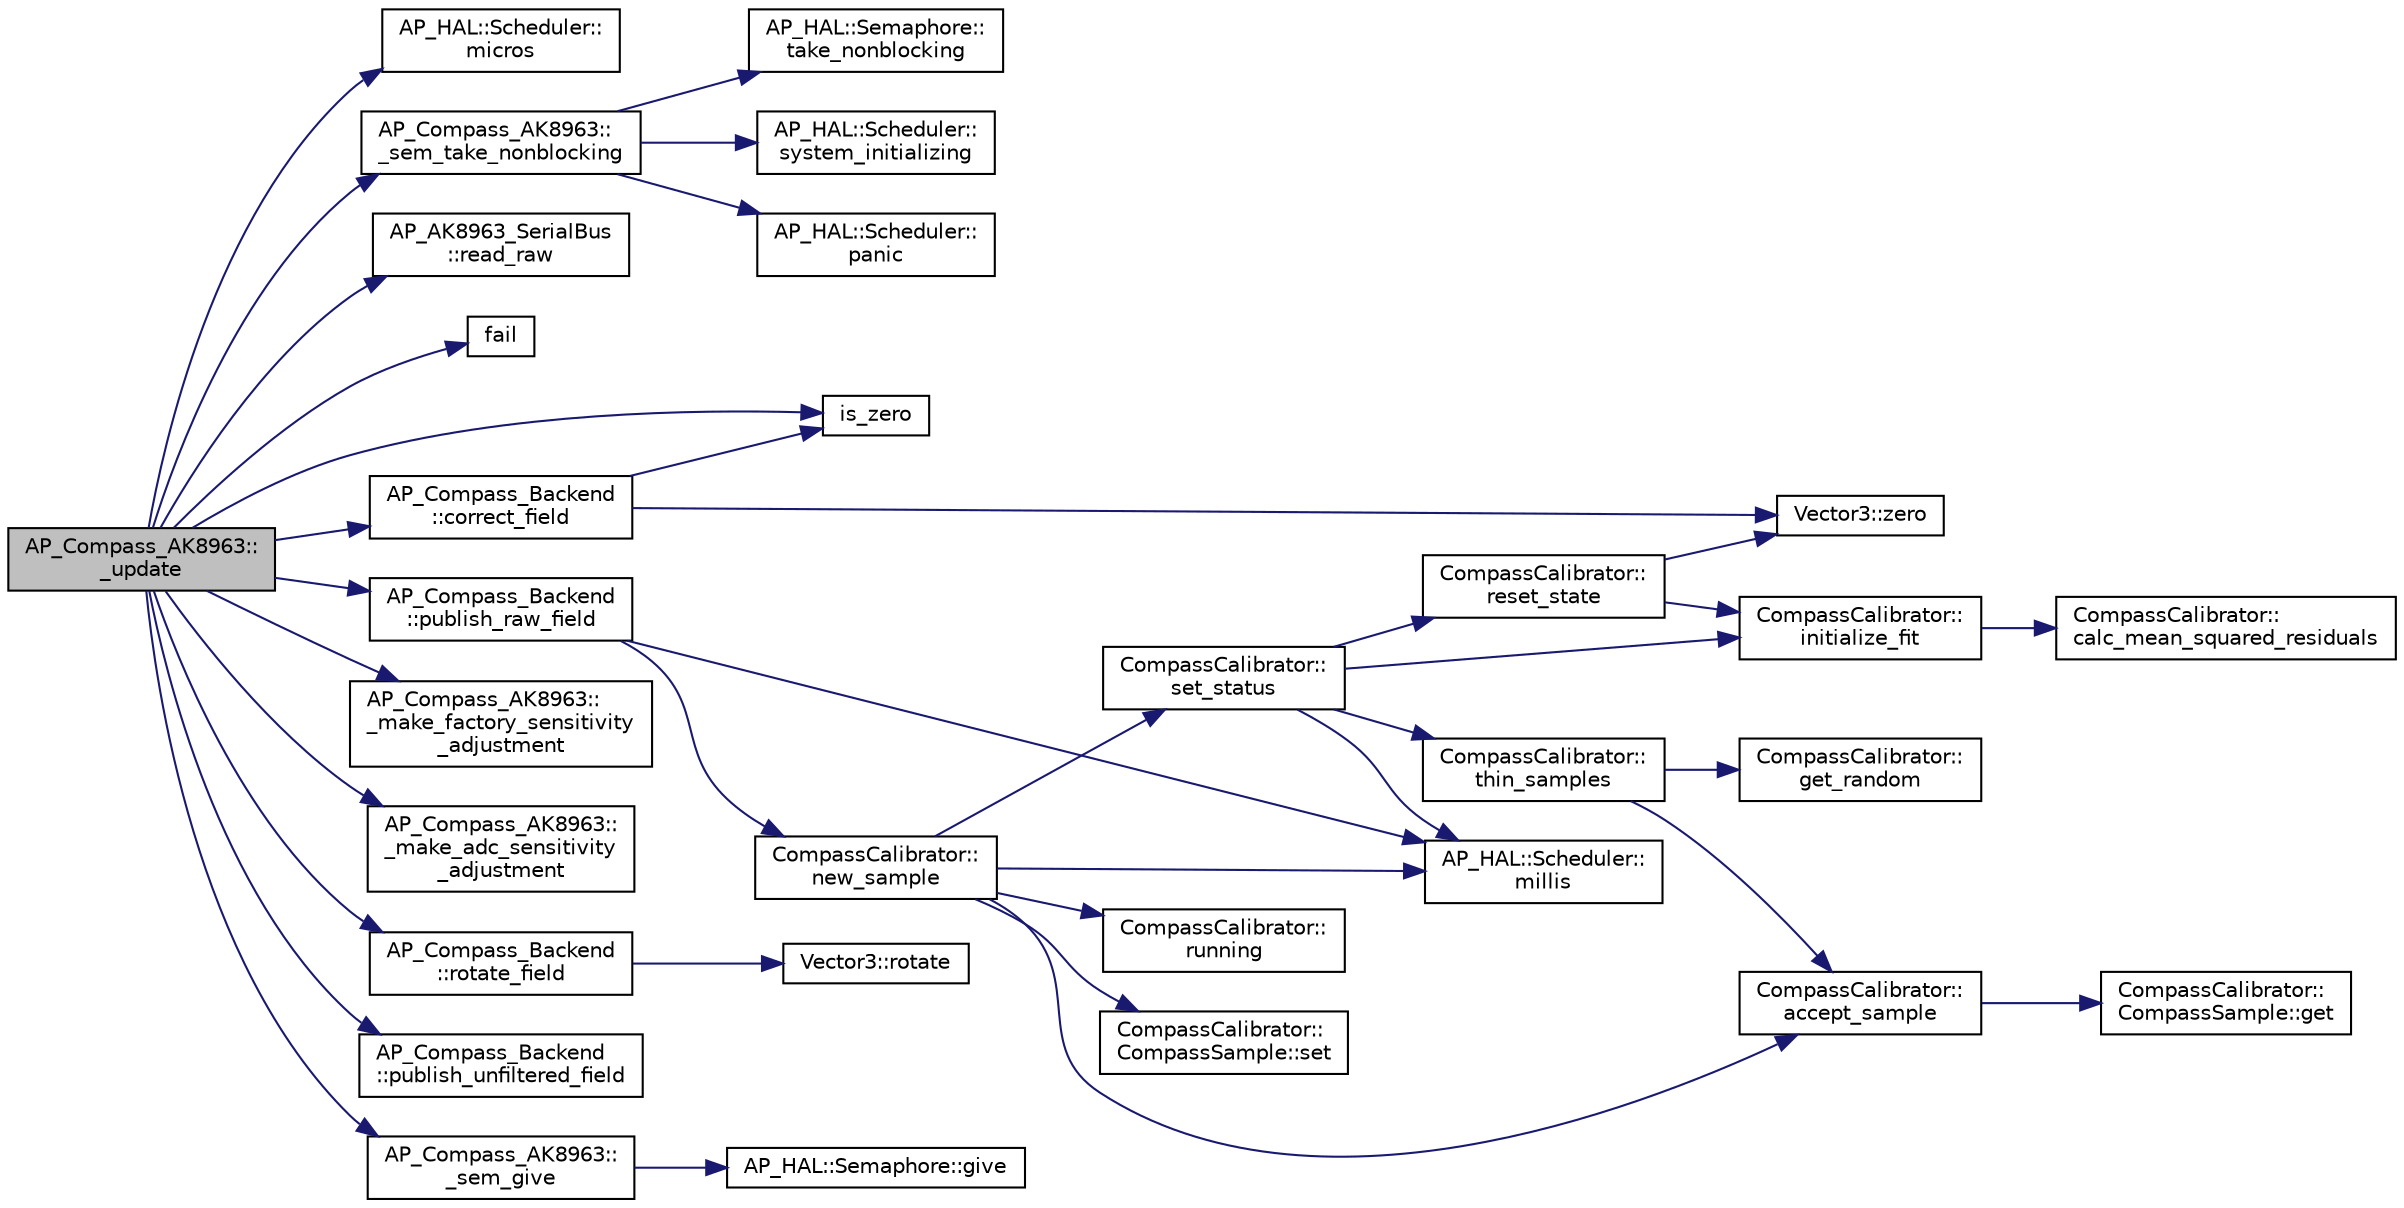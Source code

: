 digraph "AP_Compass_AK8963::_update"
{
 // INTERACTIVE_SVG=YES
  edge [fontname="Helvetica",fontsize="10",labelfontname="Helvetica",labelfontsize="10"];
  node [fontname="Helvetica",fontsize="10",shape=record];
  rankdir="LR";
  Node1 [label="AP_Compass_AK8963::\l_update",height=0.2,width=0.4,color="black", fillcolor="grey75", style="filled", fontcolor="black"];
  Node1 -> Node2 [color="midnightblue",fontsize="10",style="solid",fontname="Helvetica"];
  Node2 [label="AP_HAL::Scheduler::\lmicros",height=0.2,width=0.4,color="black", fillcolor="white", style="filled",URL="$classAP__HAL_1_1Scheduler.html#add46d722bfb08a16f220e63591654e46"];
  Node1 -> Node3 [color="midnightblue",fontsize="10",style="solid",fontname="Helvetica"];
  Node3 [label="AP_Compass_AK8963::\l_sem_take_nonblocking",height=0.2,width=0.4,color="black", fillcolor="white", style="filled",URL="$classAP__Compass__AK8963.html#a48b53915e99ea2fc04a2ed795a978820"];
  Node3 -> Node4 [color="midnightblue",fontsize="10",style="solid",fontname="Helvetica"];
  Node4 [label="AP_HAL::Semaphore::\ltake_nonblocking",height=0.2,width=0.4,color="black", fillcolor="white", style="filled",URL="$classAP__HAL_1_1Semaphore.html#a266e91db5eecb64d8b934d09f5e972cf"];
  Node3 -> Node5 [color="midnightblue",fontsize="10",style="solid",fontname="Helvetica"];
  Node5 [label="AP_HAL::Scheduler::\lsystem_initializing",height=0.2,width=0.4,color="black", fillcolor="white", style="filled",URL="$classAP__HAL_1_1Scheduler.html#aff08efd498147eefe68ee91cbc03e744"];
  Node3 -> Node6 [color="midnightblue",fontsize="10",style="solid",fontname="Helvetica"];
  Node6 [label="AP_HAL::Scheduler::\lpanic",height=0.2,width=0.4,color="black", fillcolor="white", style="filled",URL="$classAP__HAL_1_1Scheduler.html#ac08c02070405b6cc1d7241025acb5101"];
  Node1 -> Node7 [color="midnightblue",fontsize="10",style="solid",fontname="Helvetica"];
  Node7 [label="AP_AK8963_SerialBus\l::read_raw",height=0.2,width=0.4,color="black", fillcolor="white", style="filled",URL="$classAP__AK8963__SerialBus.html#ae76c7adf6383fed651c7e14502d41965"];
  Node1 -> Node8 [color="midnightblue",fontsize="10",style="solid",fontname="Helvetica"];
  Node8 [label="fail",height=0.2,width=0.4,color="black", fillcolor="white", style="filled",URL="$eedump_8c.html#af09cfed2397fc1aeb1391db9b46ed605"];
  Node1 -> Node9 [color="midnightblue",fontsize="10",style="solid",fontname="Helvetica"];
  Node9 [label="is_zero",height=0.2,width=0.4,color="black", fillcolor="white", style="filled",URL="$AP__Math_8h.html#a108b79eeb35c5d58f324458ec9e1e9f2"];
  Node1 -> Node10 [color="midnightblue",fontsize="10",style="solid",fontname="Helvetica"];
  Node10 [label="AP_Compass_AK8963::\l_make_factory_sensitivity\l_adjustment",height=0.2,width=0.4,color="black", fillcolor="white", style="filled",URL="$classAP__Compass__AK8963.html#a928abe3db6c7fb6fa9ac7e55a8c91ed9"];
  Node1 -> Node11 [color="midnightblue",fontsize="10",style="solid",fontname="Helvetica"];
  Node11 [label="AP_Compass_AK8963::\l_make_adc_sensitivity\l_adjustment",height=0.2,width=0.4,color="black", fillcolor="white", style="filled",URL="$classAP__Compass__AK8963.html#aa82897f54fa9db85a9aefe87ce7c4f75"];
  Node1 -> Node12 [color="midnightblue",fontsize="10",style="solid",fontname="Helvetica"];
  Node12 [label="AP_Compass_Backend\l::rotate_field",height=0.2,width=0.4,color="black", fillcolor="white", style="filled",URL="$classAP__Compass__Backend.html#aeb969f8d3b9e2baf54606f4dcc453821"];
  Node12 -> Node13 [color="midnightblue",fontsize="10",style="solid",fontname="Helvetica"];
  Node13 [label="Vector3::rotate",height=0.2,width=0.4,color="black", fillcolor="white", style="filled",URL="$classVector3.html#a53d5701ae2db9492944550927279b7b8"];
  Node1 -> Node14 [color="midnightblue",fontsize="10",style="solid",fontname="Helvetica"];
  Node14 [label="AP_Compass_Backend\l::publish_raw_field",height=0.2,width=0.4,color="black", fillcolor="white", style="filled",URL="$classAP__Compass__Backend.html#ab7b0a43b8bfefe376092c2733bd69e4d"];
  Node14 -> Node15 [color="midnightblue",fontsize="10",style="solid",fontname="Helvetica"];
  Node15 [label="AP_HAL::Scheduler::\lmillis",height=0.2,width=0.4,color="black", fillcolor="white", style="filled",URL="$classAP__HAL_1_1Scheduler.html#a26b68339fc68a562d8d3a1238d0ec8c1"];
  Node14 -> Node16 [color="midnightblue",fontsize="10",style="solid",fontname="Helvetica"];
  Node16 [label="CompassCalibrator::\lnew_sample",height=0.2,width=0.4,color="black", fillcolor="white", style="filled",URL="$classCompassCalibrator.html#a6c7c445f97797add8279be5f7c2e112b"];
  Node16 -> Node15 [color="midnightblue",fontsize="10",style="solid",fontname="Helvetica"];
  Node16 -> Node17 [color="midnightblue",fontsize="10",style="solid",fontname="Helvetica"];
  Node17 [label="CompassCalibrator::\lset_status",height=0.2,width=0.4,color="black", fillcolor="white", style="filled",URL="$classCompassCalibrator.html#aeee363c33562bb3a47693073c6a568e5"];
  Node17 -> Node18 [color="midnightblue",fontsize="10",style="solid",fontname="Helvetica"];
  Node18 [label="CompassCalibrator::\lreset_state",height=0.2,width=0.4,color="black", fillcolor="white", style="filled",URL="$classCompassCalibrator.html#afe46e9f795a06855adf4ae32b01da5b1"];
  Node18 -> Node19 [color="midnightblue",fontsize="10",style="solid",fontname="Helvetica"];
  Node19 [label="Vector3::zero",height=0.2,width=0.4,color="black", fillcolor="white", style="filled",URL="$classVector3.html#adf1769d5ee5df2f8585df2f540fa5efe"];
  Node18 -> Node20 [color="midnightblue",fontsize="10",style="solid",fontname="Helvetica"];
  Node20 [label="CompassCalibrator::\linitialize_fit",height=0.2,width=0.4,color="black", fillcolor="white", style="filled",URL="$classCompassCalibrator.html#a4c0461903e1830066d9f005bac85a389"];
  Node20 -> Node21 [color="midnightblue",fontsize="10",style="solid",fontname="Helvetica"];
  Node21 [label="CompassCalibrator::\lcalc_mean_squared_residuals",height=0.2,width=0.4,color="black", fillcolor="white", style="filled",URL="$classCompassCalibrator.html#a7d57ef4510c26724890f4f820bf2d160"];
  Node17 -> Node15 [color="midnightblue",fontsize="10",style="solid",fontname="Helvetica"];
  Node17 -> Node20 [color="midnightblue",fontsize="10",style="solid",fontname="Helvetica"];
  Node17 -> Node22 [color="midnightblue",fontsize="10",style="solid",fontname="Helvetica"];
  Node22 [label="CompassCalibrator::\lthin_samples",height=0.2,width=0.4,color="black", fillcolor="white", style="filled",URL="$classCompassCalibrator.html#abd6b22cb6f201e16c77ddbf49a90ccd5"];
  Node22 -> Node23 [color="midnightblue",fontsize="10",style="solid",fontname="Helvetica"];
  Node23 [label="CompassCalibrator::\lget_random",height=0.2,width=0.4,color="black", fillcolor="white", style="filled",URL="$classCompassCalibrator.html#a5c07371fa646aa683752921ea90ef2ae"];
  Node22 -> Node24 [color="midnightblue",fontsize="10",style="solid",fontname="Helvetica"];
  Node24 [label="CompassCalibrator::\laccept_sample",height=0.2,width=0.4,color="black", fillcolor="white", style="filled",URL="$classCompassCalibrator.html#a9a22a17905205cc721ba8b36a203057c"];
  Node24 -> Node25 [color="midnightblue",fontsize="10",style="solid",fontname="Helvetica"];
  Node25 [label="CompassCalibrator::\lCompassSample::get",height=0.2,width=0.4,color="black", fillcolor="white", style="filled",URL="$classCompassCalibrator_1_1CompassSample.html#aa15059b264357a9920251a7c0c7c251a"];
  Node16 -> Node26 [color="midnightblue",fontsize="10",style="solid",fontname="Helvetica"];
  Node26 [label="CompassCalibrator::\lrunning",height=0.2,width=0.4,color="black", fillcolor="white", style="filled",URL="$classCompassCalibrator.html#a439e8c7f72e9f6e2fe66b93d755bc9f7"];
  Node16 -> Node24 [color="midnightblue",fontsize="10",style="solid",fontname="Helvetica"];
  Node16 -> Node27 [color="midnightblue",fontsize="10",style="solid",fontname="Helvetica"];
  Node27 [label="CompassCalibrator::\lCompassSample::set",height=0.2,width=0.4,color="black", fillcolor="white", style="filled",URL="$classCompassCalibrator_1_1CompassSample.html#aecc1c9d7b621e86edc28e978bed858ab"];
  Node1 -> Node28 [color="midnightblue",fontsize="10",style="solid",fontname="Helvetica"];
  Node28 [label="AP_Compass_Backend\l::correct_field",height=0.2,width=0.4,color="black", fillcolor="white", style="filled",URL="$classAP__Compass__Backend.html#a92da085c367cf2a95ca9b52cc5cb65ce"];
  Node28 -> Node9 [color="midnightblue",fontsize="10",style="solid",fontname="Helvetica"];
  Node28 -> Node19 [color="midnightblue",fontsize="10",style="solid",fontname="Helvetica"];
  Node1 -> Node29 [color="midnightblue",fontsize="10",style="solid",fontname="Helvetica"];
  Node29 [label="AP_Compass_Backend\l::publish_unfiltered_field",height=0.2,width=0.4,color="black", fillcolor="white", style="filled",URL="$classAP__Compass__Backend.html#a170ca573d11fbfd193c28d33eba14280"];
  Node1 -> Node30 [color="midnightblue",fontsize="10",style="solid",fontname="Helvetica"];
  Node30 [label="AP_Compass_AK8963::\l_sem_give",height=0.2,width=0.4,color="black", fillcolor="white", style="filled",URL="$classAP__Compass__AK8963.html#aa88af727e8edcd05d69119fcde005b2f"];
  Node30 -> Node31 [color="midnightblue",fontsize="10",style="solid",fontname="Helvetica"];
  Node31 [label="AP_HAL::Semaphore::give",height=0.2,width=0.4,color="black", fillcolor="white", style="filled",URL="$classAP__HAL_1_1Semaphore.html#afcdbf03d5bea9d83037acc93bfaea7ce"];
}
